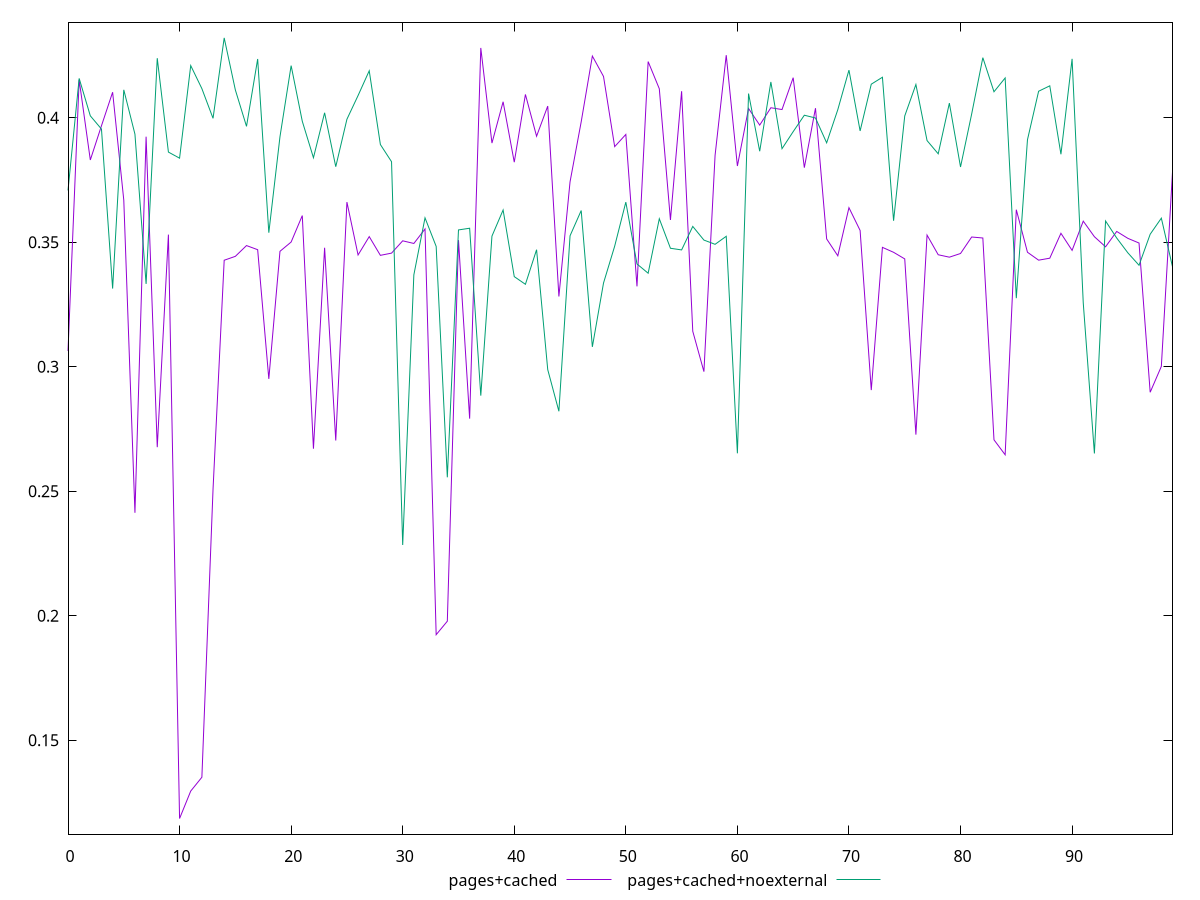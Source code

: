 reset

$pagesCached <<EOF
0 0.3063569982587131
1 0.41517548207016913
2 0.3830323661727615
3 0.39675960843475994
4 0.4102366696312885
5 0.3668947678928147
6 0.24137126851991877
7 0.392370195466778
8 0.26771619271733643
9 0.3530698016753116
10 0.11861803456742022
11 0.12963658406169248
12 0.13519212272058645
13 0.25081561031454463
14 0.3427721447932165
15 0.34433866598019064
16 0.3486637688787379
17 0.3470059440266497
18 0.2951405903150238
19 0.3463538851744559
20 0.35008117685600276
21 0.3607025581508143
22 0.26709624687853584
23 0.3477871383449543
24 0.27038550526556976
25 0.366121314081868
26 0.3448856718380483
27 0.3522554688458958
28 0.34473510776982075
29 0.3456300685955083
30 0.35057064352777184
31 0.3495066294039561
32 0.3553257594853356
33 0.19242823790686195
34 0.19784105725275483
35 0.350854017989861
36 0.27917642473877036
37 0.4280119113064858
38 0.3898099454543233
39 0.4064031050262681
40 0.3821438402730754
41 0.40933607519542614
42 0.39256334226737055
43 0.40466729742512664
44 0.3282232490338334
45 0.3742524836249161
46 0.3983606002786128
47 0.42474897181334215
48 0.416564299596416
49 0.3883834196591161
50 0.393282760116361
51 0.33227310335203036
52 0.4225355913450255
53 0.41162559433131285
54 0.3589495809015217
55 0.41063397151018294
56 0.31424150374114945
57 0.29804283596086245
58 0.3848778496123423
59 0.4251102818493301
60 0.3806092584968876
61 0.40369727515107995
62 0.3970343066586356
63 0.40399631349493015
64 0.40328239064177734
65 0.41606353651380523
66 0.3799492187020169
67 0.40382006671708276
68 0.35132962947686636
69 0.3445553486935215
70 0.3638725302720768
71 0.3547268431391202
72 0.2906260233452925
73 0.3479466869406567
74 0.34595659728071104
75 0.34330630474992346
76 0.2727481414464805
77 0.3528711382846314
78 0.3449740803991819
79 0.3440038392518359
80 0.34547788168490023
81 0.3520989530146636
82 0.3517019151271014
83 0.27066921241864095
84 0.264662043339258
85 0.36307095161234193
86 0.3459805737231924
87 0.3428016389864703
88 0.34359425228041685
89 0.3535915917109083
90 0.3467302661541016
91 0.35847020996155826
92 0.3522178315790779
93 0.34817002082743287
94 0.3543335010510102
95 0.35155918678281706
96 0.349682385595807
97 0.28976362088109364
98 0.30014315888909165
99 0.3781699928991131
EOF

$pagesCachedNoexternal <<EOF
0 0.3708078775238787
1 0.41578312412356405
2 0.4007482884477145
3 0.3954386520081928
4 0.3314055886020637
5 0.41119125632165937
6 0.3933926812627778
7 0.3332630353113328
8 0.4238883714621347
9 0.38620107590582914
10 0.38374689852269506
11 0.4209316608920025
12 0.41166842590867725
13 0.3997549223355715
14 0.4320389126391154
15 0.41114315983524313
16 0.3965281179962078
17 0.42357304498480824
18 0.3538219287306068
19 0.3923768752804807
20 0.4209090530198427
21 0.39856784625282576
22 0.3839277841593728
23 0.40198482282145437
24 0.3803211612726218
25 0.39937820879728436
26 0.40890245952871573
27 0.41883552223745346
28 0.38922879075298034
29 0.382331571855569
30 0.22844019359041387
31 0.33690897657357277
32 0.3597871193739476
33 0.3483329225239825
34 0.2556125706608601
35 0.35494458556521435
36 0.3556234160009154
37 0.28839558671512455
38 0.35245641514842146
39 0.36294208918078974
40 0.33618525490787016
41 0.33311335291963695
42 0.3470026224362086
43 0.29886065645001114
44 0.2821334312933444
45 0.35258944697630556
46 0.36272932457182605
47 0.30797969184324697
48 0.3336154141150402
49 0.3484248250917366
50 0.3661038010209962
51 0.34127553915434367
52 0.33755519731661715
53 0.3594264143414231
54 0.3475747068064778
55 0.3469155239012555
56 0.3563539236922738
57 0.35086024238751307
58 0.3491641627624148
59 0.35238676705989036
60 0.2652600011849154
61 0.40969053691950774
62 0.38652908339939657
63 0.41435672089341147
64 0.38756509758539875
65 0.3944029166609152
66 0.40099744029245854
67 0.3998868160190685
68 0.38991102450283227
69 0.40322978381289976
70 0.4191075602112879
71 0.3946879719641565
72 0.413460579136748
73 0.4162430566937182
74 0.3586177228700826
75 0.4006971650016573
76 0.4133290565265284
77 0.39081878062209424
78 0.38550410846212607
79 0.4058537284958961
80 0.3802250531961626
81 0.4015195555334298
82 0.42410288735007007
83 0.4104158547876384
84 0.4159560962874682
85 0.3275317106853974
86 0.39113834226367844
87 0.4106233809272325
88 0.41280439088559295
89 0.38532466288303496
90 0.4236335522911737
91 0.3256683193742271
92 0.26518653111212526
93 0.3585335902547404
94 0.3516850569411289
95 0.3457383029873494
96 0.3407524540673543
97 0.35321378271442044
98 0.35967115991226284
99 0.3401649989187486
EOF

set key outside below
set xrange [0:99]
set yrange [0.11234961700598631:0.43830733020054935]
set trange [0.11234961700598631:0.43830733020054935]
set terminal svg size 640, 520 enhanced background rgb 'white'
set output "reprap/meta/pScore/comparison/line/1_vs_2.svg"

plot $pagesCached title "pages+cached" with line, \
     $pagesCachedNoexternal title "pages+cached+noexternal" with line

reset
